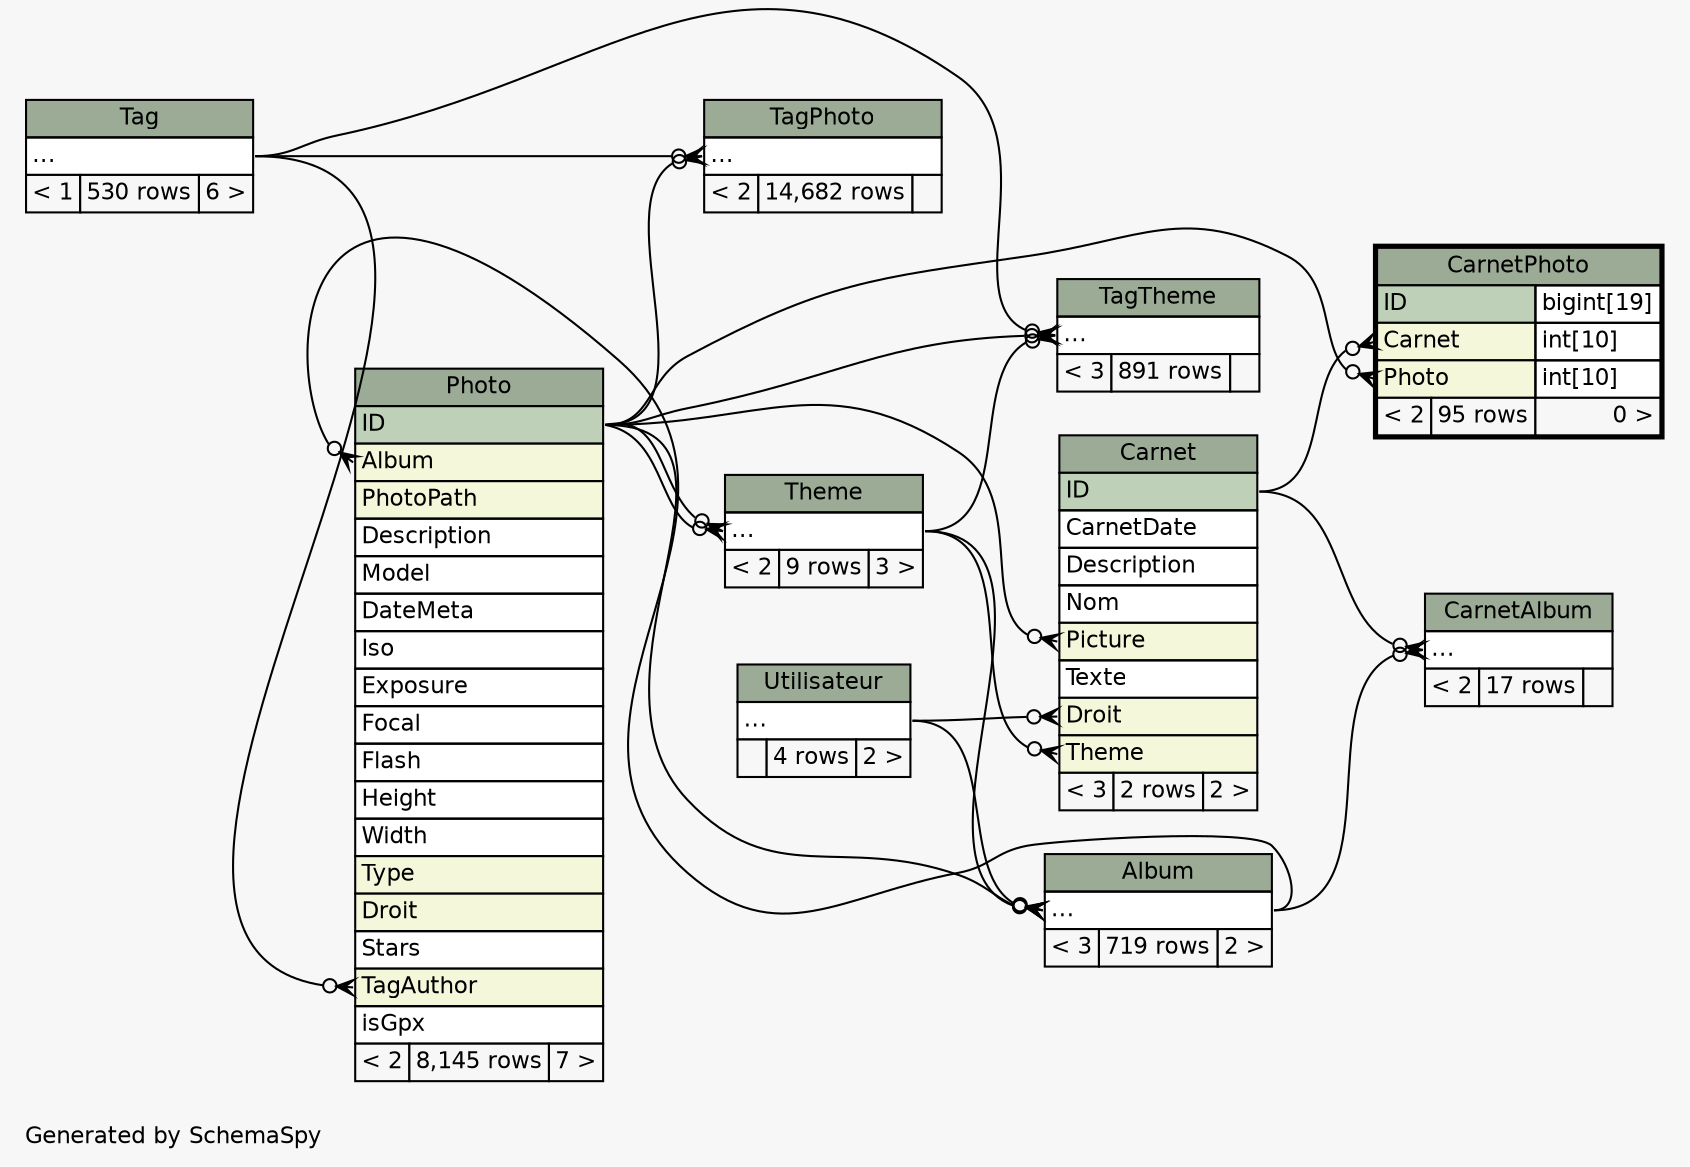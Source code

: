 // dot 2.28.0 on Linux 3.6.3-1-ARCH
// SchemaSpy rev 590
digraph "twoDegreesRelationshipsDiagram" {
  graph [
    rankdir="RL"
    bgcolor="#f7f7f7"
    label="\nGenerated by SchemaSpy"
    labeljust="l"
    nodesep="0.18"
    ranksep="0.46"
    fontname="Helvetica"
    fontsize="11"
  ];
  node [
    fontname="Helvetica"
    fontsize="11"
    shape="plaintext"
  ];
  edge [
    arrowsize="0.8"
  ];
  "Album":"elipses":w -> "Utilisateur":"elipses":e [arrowhead=none dir=back arrowtail=crowodot];
  "Album":"elipses":w -> "Photo":"ID":e [arrowhead=none dir=back arrowtail=crowodot];
  "Album":"elipses":w -> "Theme":"elipses":e [arrowhead=none dir=back arrowtail=crowodot];
  "Carnet":"Droit":w -> "Utilisateur":"elipses":e [arrowhead=none dir=back arrowtail=crowodot];
  "Carnet":"Picture":w -> "Photo":"ID":e [arrowhead=none dir=back arrowtail=crowodot];
  "Carnet":"Theme":w -> "Theme":"elipses":e [arrowhead=none dir=back arrowtail=crowodot];
  "CarnetAlbum":"elipses":w -> "Album":"elipses":e [arrowhead=none dir=back arrowtail=crowodot];
  "CarnetAlbum":"elipses":w -> "Carnet":"ID":e [arrowhead=none dir=back arrowtail=crowodot];
  "CarnetPhoto":"Carnet":w -> "Carnet":"ID":e [arrowhead=none dir=back arrowtail=crowodot];
  "CarnetPhoto":"Photo":w -> "Photo":"ID":e [arrowhead=none dir=back arrowtail=crowodot];
  "Photo":"Album":w -> "Album":"elipses":e [arrowhead=none dir=back arrowtail=crowodot];
  "Photo":"TagAuthor":w -> "Tag":"elipses":e [arrowhead=none dir=back arrowtail=crowodot];
  "TagPhoto":"elipses":w -> "Photo":"ID":e [arrowhead=none dir=back arrowtail=crowodot];
  "TagPhoto":"elipses":w -> "Tag":"elipses":e [arrowhead=none dir=back arrowtail=crowodot];
  "TagTheme":"elipses":w -> "Photo":"ID":e [arrowhead=none dir=back arrowtail=crowodot];
  "TagTheme":"elipses":w -> "Tag":"elipses":e [arrowhead=none dir=back arrowtail=crowodot];
  "TagTheme":"elipses":w -> "Theme":"elipses":e [arrowhead=none dir=back arrowtail=crowodot];
  "Theme":"elipses":w -> "Photo":"ID":e [arrowhead=none dir=back arrowtail=crowodot];
  "Theme":"elipses":w -> "Photo":"ID":e [arrowhead=none dir=back arrowtail=crowodot];
  "Album" [
    label=<
    <TABLE BORDER="0" CELLBORDER="1" CELLSPACING="0" BGCOLOR="#ffffff">
      <TR><TD COLSPAN="3" BGCOLOR="#9bab96" ALIGN="CENTER">Album</TD></TR>
      <TR><TD PORT="elipses" COLSPAN="3" ALIGN="LEFT">...</TD></TR>
      <TR><TD ALIGN="LEFT" BGCOLOR="#f7f7f7">&lt; 3</TD><TD ALIGN="RIGHT" BGCOLOR="#f7f7f7">719 rows</TD><TD ALIGN="RIGHT" BGCOLOR="#f7f7f7">2 &gt;</TD></TR>
    </TABLE>>
    URL="Album.html"
    tooltip="Album"
  ];
  "Carnet" [
    label=<
    <TABLE BORDER="0" CELLBORDER="1" CELLSPACING="0" BGCOLOR="#ffffff">
      <TR><TD COLSPAN="3" BGCOLOR="#9bab96" ALIGN="CENTER">Carnet</TD></TR>
      <TR><TD PORT="ID" COLSPAN="3" BGCOLOR="#bed1b8" ALIGN="LEFT">ID</TD></TR>
      <TR><TD PORT="CarnetDate" COLSPAN="3" ALIGN="LEFT">CarnetDate</TD></TR>
      <TR><TD PORT="Description" COLSPAN="3" ALIGN="LEFT">Description</TD></TR>
      <TR><TD PORT="Nom" COLSPAN="3" ALIGN="LEFT">Nom</TD></TR>
      <TR><TD PORT="Picture" COLSPAN="3" BGCOLOR="#f4f7da" ALIGN="LEFT">Picture</TD></TR>
      <TR><TD PORT="Texte" COLSPAN="3" ALIGN="LEFT">Texte</TD></TR>
      <TR><TD PORT="Droit" COLSPAN="3" BGCOLOR="#f4f7da" ALIGN="LEFT">Droit</TD></TR>
      <TR><TD PORT="Theme" COLSPAN="3" BGCOLOR="#f4f7da" ALIGN="LEFT">Theme</TD></TR>
      <TR><TD ALIGN="LEFT" BGCOLOR="#f7f7f7">&lt; 3</TD><TD ALIGN="RIGHT" BGCOLOR="#f7f7f7">2 rows</TD><TD ALIGN="RIGHT" BGCOLOR="#f7f7f7">2 &gt;</TD></TR>
    </TABLE>>
    URL="Carnet.html"
    tooltip="Carnet"
  ];
  "CarnetAlbum" [
    label=<
    <TABLE BORDER="0" CELLBORDER="1" CELLSPACING="0" BGCOLOR="#ffffff">
      <TR><TD COLSPAN="3" BGCOLOR="#9bab96" ALIGN="CENTER">CarnetAlbum</TD></TR>
      <TR><TD PORT="elipses" COLSPAN="3" ALIGN="LEFT">...</TD></TR>
      <TR><TD ALIGN="LEFT" BGCOLOR="#f7f7f7">&lt; 2</TD><TD ALIGN="RIGHT" BGCOLOR="#f7f7f7">17 rows</TD><TD ALIGN="RIGHT" BGCOLOR="#f7f7f7">  </TD></TR>
    </TABLE>>
    URL="CarnetAlbum.html"
    tooltip="CarnetAlbum"
  ];
  "CarnetPhoto" [
    label=<
    <TABLE BORDER="2" CELLBORDER="1" CELLSPACING="0" BGCOLOR="#ffffff">
      <TR><TD COLSPAN="3" BGCOLOR="#9bab96" ALIGN="CENTER">CarnetPhoto</TD></TR>
      <TR><TD PORT="ID" COLSPAN="2" BGCOLOR="#bed1b8" ALIGN="LEFT">ID</TD><TD PORT="ID.type" ALIGN="LEFT">bigint[19]</TD></TR>
      <TR><TD PORT="Carnet" COLSPAN="2" BGCOLOR="#f4f7da" ALIGN="LEFT">Carnet</TD><TD PORT="Carnet.type" ALIGN="LEFT">int[10]</TD></TR>
      <TR><TD PORT="Photo" COLSPAN="2" BGCOLOR="#f4f7da" ALIGN="LEFT">Photo</TD><TD PORT="Photo.type" ALIGN="LEFT">int[10]</TD></TR>
      <TR><TD ALIGN="LEFT" BGCOLOR="#f7f7f7">&lt; 2</TD><TD ALIGN="RIGHT" BGCOLOR="#f7f7f7">95 rows</TD><TD ALIGN="RIGHT" BGCOLOR="#f7f7f7">0 &gt;</TD></TR>
    </TABLE>>
    URL="CarnetPhoto.html"
    tooltip="CarnetPhoto"
  ];
  "Photo" [
    label=<
    <TABLE BORDER="0" CELLBORDER="1" CELLSPACING="0" BGCOLOR="#ffffff">
      <TR><TD COLSPAN="3" BGCOLOR="#9bab96" ALIGN="CENTER">Photo</TD></TR>
      <TR><TD PORT="ID" COLSPAN="3" BGCOLOR="#bed1b8" ALIGN="LEFT">ID</TD></TR>
      <TR><TD PORT="Album" COLSPAN="3" BGCOLOR="#f4f7da" ALIGN="LEFT">Album</TD></TR>
      <TR><TD PORT="PhotoPath" COLSPAN="3" BGCOLOR="#f4f7da" ALIGN="LEFT">PhotoPath</TD></TR>
      <TR><TD PORT="Description" COLSPAN="3" ALIGN="LEFT">Description</TD></TR>
      <TR><TD PORT="Model" COLSPAN="3" ALIGN="LEFT">Model</TD></TR>
      <TR><TD PORT="DateMeta" COLSPAN="3" ALIGN="LEFT">DateMeta</TD></TR>
      <TR><TD PORT="Iso" COLSPAN="3" ALIGN="LEFT">Iso</TD></TR>
      <TR><TD PORT="Exposure" COLSPAN="3" ALIGN="LEFT">Exposure</TD></TR>
      <TR><TD PORT="Focal" COLSPAN="3" ALIGN="LEFT">Focal</TD></TR>
      <TR><TD PORT="Flash" COLSPAN="3" ALIGN="LEFT">Flash</TD></TR>
      <TR><TD PORT="Height" COLSPAN="3" ALIGN="LEFT">Height</TD></TR>
      <TR><TD PORT="Width" COLSPAN="3" ALIGN="LEFT">Width</TD></TR>
      <TR><TD PORT="Type" COLSPAN="3" BGCOLOR="#f4f7da" ALIGN="LEFT">Type</TD></TR>
      <TR><TD PORT="Droit" COLSPAN="3" BGCOLOR="#f4f7da" ALIGN="LEFT">Droit</TD></TR>
      <TR><TD PORT="Stars" COLSPAN="3" ALIGN="LEFT">Stars</TD></TR>
      <TR><TD PORT="TagAuthor" COLSPAN="3" BGCOLOR="#f4f7da" ALIGN="LEFT">TagAuthor</TD></TR>
      <TR><TD PORT="isGpx" COLSPAN="3" ALIGN="LEFT">isGpx</TD></TR>
      <TR><TD ALIGN="LEFT" BGCOLOR="#f7f7f7">&lt; 2</TD><TD ALIGN="RIGHT" BGCOLOR="#f7f7f7">8,145 rows</TD><TD ALIGN="RIGHT" BGCOLOR="#f7f7f7">7 &gt;</TD></TR>
    </TABLE>>
    URL="Photo.html"
    tooltip="Photo"
  ];
  "Tag" [
    label=<
    <TABLE BORDER="0" CELLBORDER="1" CELLSPACING="0" BGCOLOR="#ffffff">
      <TR><TD COLSPAN="3" BGCOLOR="#9bab96" ALIGN="CENTER">Tag</TD></TR>
      <TR><TD PORT="elipses" COLSPAN="3" ALIGN="LEFT">...</TD></TR>
      <TR><TD ALIGN="LEFT" BGCOLOR="#f7f7f7">&lt; 1</TD><TD ALIGN="RIGHT" BGCOLOR="#f7f7f7">530 rows</TD><TD ALIGN="RIGHT" BGCOLOR="#f7f7f7">6 &gt;</TD></TR>
    </TABLE>>
    URL="Tag.html"
    tooltip="Tag"
  ];
  "TagPhoto" [
    label=<
    <TABLE BORDER="0" CELLBORDER="1" CELLSPACING="0" BGCOLOR="#ffffff">
      <TR><TD COLSPAN="3" BGCOLOR="#9bab96" ALIGN="CENTER">TagPhoto</TD></TR>
      <TR><TD PORT="elipses" COLSPAN="3" ALIGN="LEFT">...</TD></TR>
      <TR><TD ALIGN="LEFT" BGCOLOR="#f7f7f7">&lt; 2</TD><TD ALIGN="RIGHT" BGCOLOR="#f7f7f7">14,682 rows</TD><TD ALIGN="RIGHT" BGCOLOR="#f7f7f7">  </TD></TR>
    </TABLE>>
    URL="TagPhoto.html"
    tooltip="TagPhoto"
  ];
  "TagTheme" [
    label=<
    <TABLE BORDER="0" CELLBORDER="1" CELLSPACING="0" BGCOLOR="#ffffff">
      <TR><TD COLSPAN="3" BGCOLOR="#9bab96" ALIGN="CENTER">TagTheme</TD></TR>
      <TR><TD PORT="elipses" COLSPAN="3" ALIGN="LEFT">...</TD></TR>
      <TR><TD ALIGN="LEFT" BGCOLOR="#f7f7f7">&lt; 3</TD><TD ALIGN="RIGHT" BGCOLOR="#f7f7f7">891 rows</TD><TD ALIGN="RIGHT" BGCOLOR="#f7f7f7">  </TD></TR>
    </TABLE>>
    URL="TagTheme.html"
    tooltip="TagTheme"
  ];
  "Theme" [
    label=<
    <TABLE BORDER="0" CELLBORDER="1" CELLSPACING="0" BGCOLOR="#ffffff">
      <TR><TD COLSPAN="3" BGCOLOR="#9bab96" ALIGN="CENTER">Theme</TD></TR>
      <TR><TD PORT="elipses" COLSPAN="3" ALIGN="LEFT">...</TD></TR>
      <TR><TD ALIGN="LEFT" BGCOLOR="#f7f7f7">&lt; 2</TD><TD ALIGN="RIGHT" BGCOLOR="#f7f7f7">9 rows</TD><TD ALIGN="RIGHT" BGCOLOR="#f7f7f7">3 &gt;</TD></TR>
    </TABLE>>
    URL="Theme.html"
    tooltip="Theme"
  ];
  "Utilisateur" [
    label=<
    <TABLE BORDER="0" CELLBORDER="1" CELLSPACING="0" BGCOLOR="#ffffff">
      <TR><TD COLSPAN="3" BGCOLOR="#9bab96" ALIGN="CENTER">Utilisateur</TD></TR>
      <TR><TD PORT="elipses" COLSPAN="3" ALIGN="LEFT">...</TD></TR>
      <TR><TD ALIGN="LEFT" BGCOLOR="#f7f7f7">  </TD><TD ALIGN="RIGHT" BGCOLOR="#f7f7f7">4 rows</TD><TD ALIGN="RIGHT" BGCOLOR="#f7f7f7">2 &gt;</TD></TR>
    </TABLE>>
    URL="Utilisateur.html"
    tooltip="Utilisateur"
  ];
}
